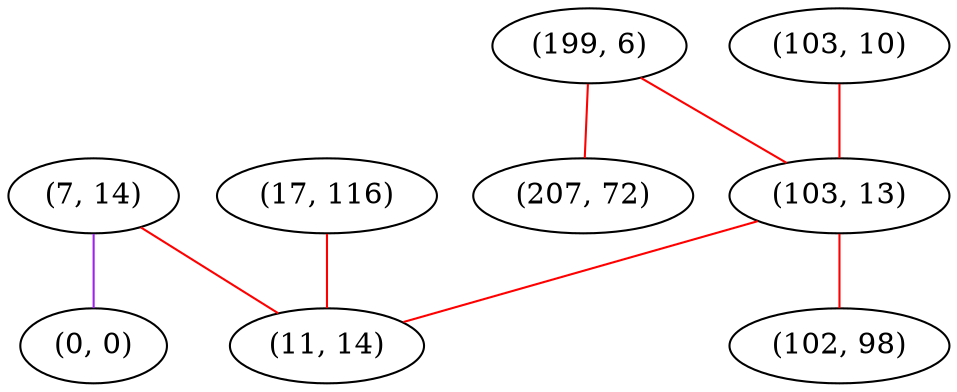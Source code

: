 graph "" {
"(7, 14)";
"(0, 0)";
"(103, 10)";
"(199, 6)";
"(103, 13)";
"(17, 116)";
"(102, 98)";
"(207, 72)";
"(11, 14)";
"(7, 14)" -- "(0, 0)"  [color=purple, key=0, weight=4];
"(7, 14)" -- "(11, 14)"  [color=red, key=0, weight=1];
"(103, 10)" -- "(103, 13)"  [color=red, key=0, weight=1];
"(199, 6)" -- "(103, 13)"  [color=red, key=0, weight=1];
"(199, 6)" -- "(207, 72)"  [color=red, key=0, weight=1];
"(103, 13)" -- "(102, 98)"  [color=red, key=0, weight=1];
"(103, 13)" -- "(11, 14)"  [color=red, key=0, weight=1];
"(17, 116)" -- "(11, 14)"  [color=red, key=0, weight=1];
}
